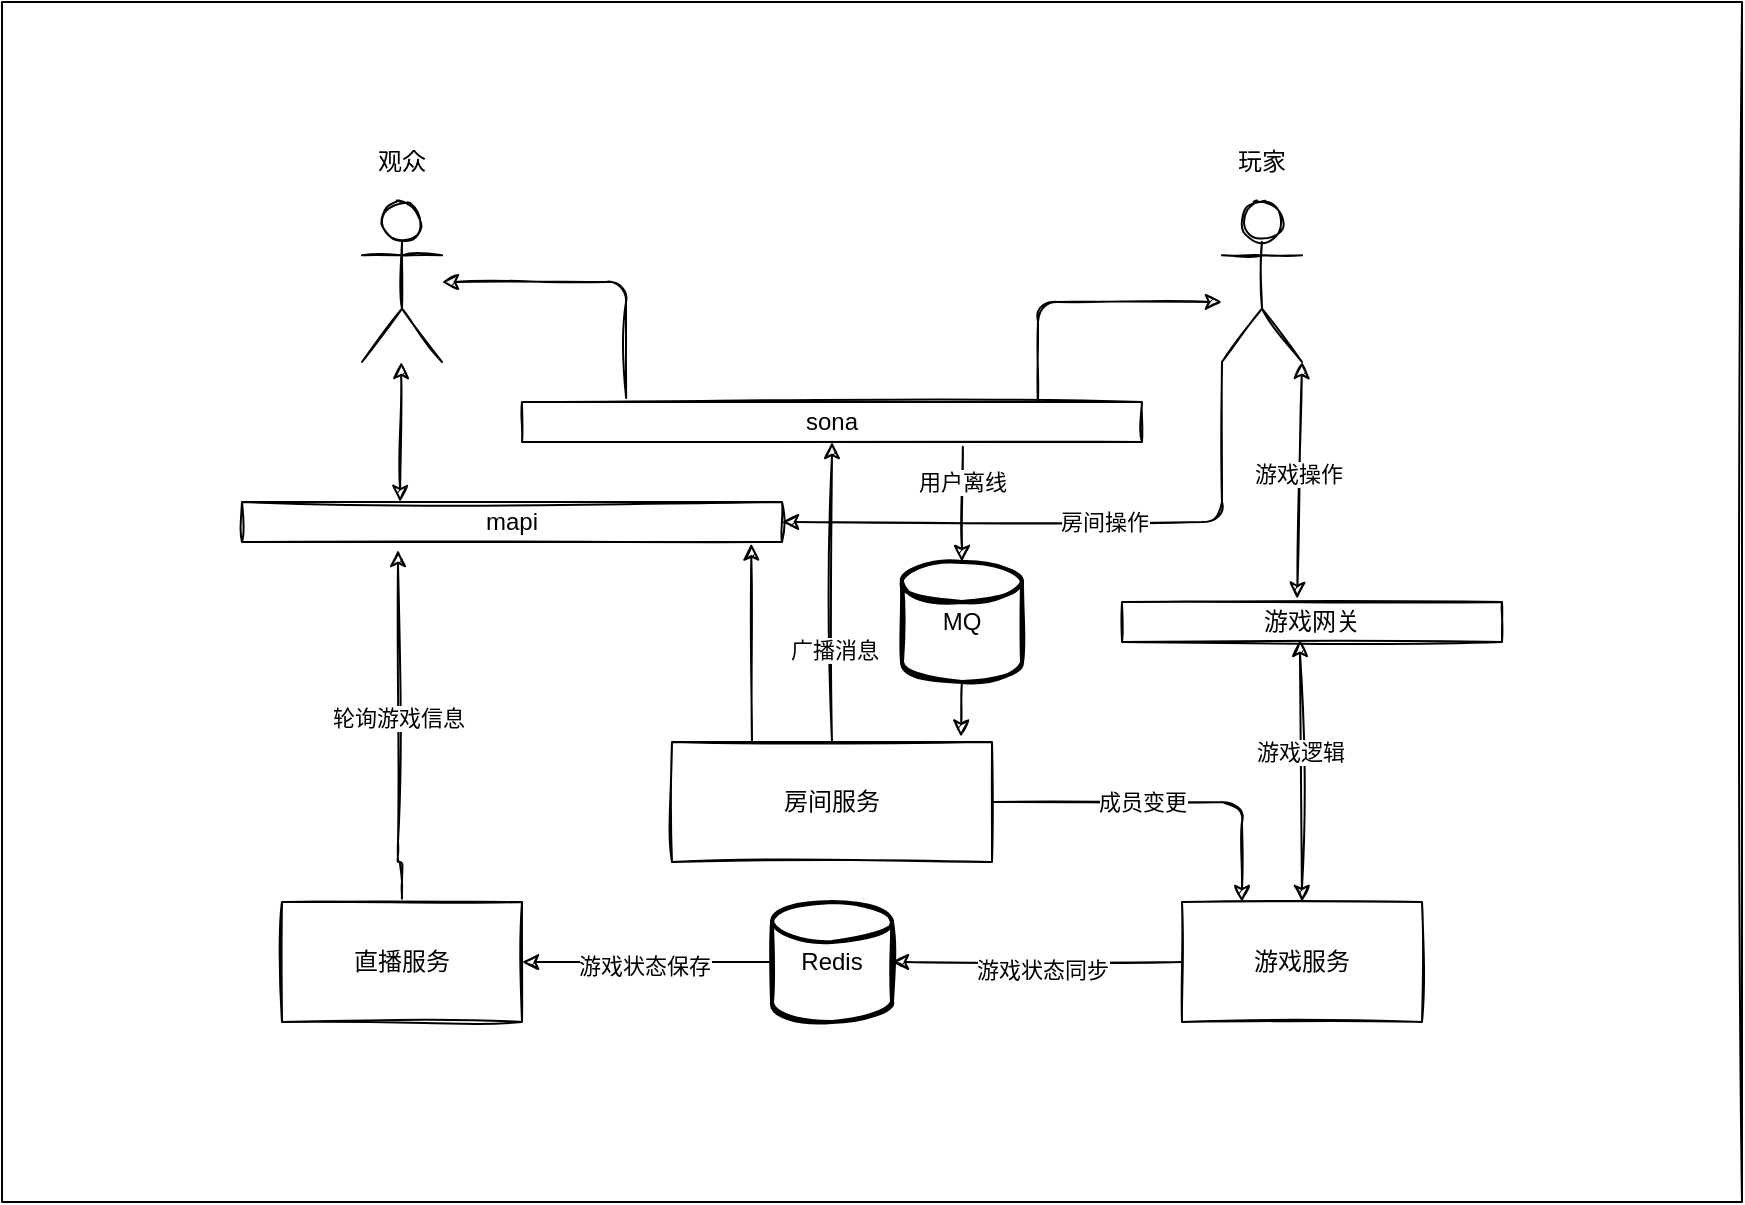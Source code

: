 <mxfile version="14.9.3" type="github">
  <diagram id="C5RBs43oDa-KdzZeNtuy" name="Page-1">
    <mxGraphModel dx="788" dy="1681" grid="1" gridSize="10" guides="1" tooltips="1" connect="1" arrows="1" fold="1" page="1" pageScale="1" pageWidth="827" pageHeight="1169" math="0" shadow="0">
      <root>
        <mxCell id="WIyWlLk6GJQsqaUBKTNV-0" />
        <mxCell id="WIyWlLk6GJQsqaUBKTNV-1" parent="WIyWlLk6GJQsqaUBKTNV-0" />
        <mxCell id="wSIf6lspD1HMRtOKXeUn-1" value="" style="whiteSpace=wrap;html=1;labelBackgroundColor=none;sketch=1;" parent="WIyWlLk6GJQsqaUBKTNV-1" vertex="1">
          <mxGeometry x="50" y="-30" width="870" height="600" as="geometry" />
        </mxCell>
        <mxCell id="wSIf6lspD1HMRtOKXeUn-2" value="mapi" style="whiteSpace=wrap;html=1;arcSize=50;labelBackgroundColor=none;sketch=1;" parent="WIyWlLk6GJQsqaUBKTNV-1" vertex="1">
          <mxGeometry x="170" y="220" width="270" height="20" as="geometry" />
        </mxCell>
        <mxCell id="wSIf6lspD1HMRtOKXeUn-3" value="" style="shape=umlActor;verticalLabelPosition=bottom;verticalAlign=top;html=1;outlineConnect=0;labelBackgroundColor=none;sketch=1;" parent="WIyWlLk6GJQsqaUBKTNV-1" vertex="1">
          <mxGeometry x="230" y="70" width="40" height="80" as="geometry" />
        </mxCell>
        <mxCell id="wSIf6lspD1HMRtOKXeUn-4" value="" style="shape=umlActor;verticalLabelPosition=bottom;verticalAlign=top;html=1;outlineConnect=0;labelBackgroundColor=none;sketch=1;" parent="WIyWlLk6GJQsqaUBKTNV-1" vertex="1">
          <mxGeometry x="660" y="70" width="40" height="80" as="geometry" />
        </mxCell>
        <mxCell id="wSIf6lspD1HMRtOKXeUn-8" value="游戏网关" style="whiteSpace=wrap;html=1;arcSize=50;labelBackgroundColor=none;sketch=1;" parent="WIyWlLk6GJQsqaUBKTNV-1" vertex="1">
          <mxGeometry x="610" y="270" width="190" height="20" as="geometry" />
        </mxCell>
        <mxCell id="wSIf6lspD1HMRtOKXeUn-22" style="edgeStyle=orthogonalEdgeStyle;orthogonalLoop=1;jettySize=auto;html=1;labelBackgroundColor=none;sketch=1;exitX=0.5;exitY=0;exitDx=0;exitDy=0;" parent="WIyWlLk6GJQsqaUBKTNV-1" source="wSIf6lspD1HMRtOKXeUn-9" edge="1">
          <mxGeometry relative="1" as="geometry">
            <Array as="points">
              <mxPoint x="248" y="400" />
            </Array>
            <mxPoint x="248" y="244" as="targetPoint" />
          </mxGeometry>
        </mxCell>
        <mxCell id="wSIf6lspD1HMRtOKXeUn-36" value="轮询游戏信息" style="edgeLabel;html=1;align=center;verticalAlign=middle;resizable=0;points=[];" parent="wSIf6lspD1HMRtOKXeUn-22" vertex="1" connectable="0">
          <mxGeometry x="0.058" relative="1" as="geometry">
            <mxPoint as="offset" />
          </mxGeometry>
        </mxCell>
        <mxCell id="wSIf6lspD1HMRtOKXeUn-9" value="直播服务" style="whiteSpace=wrap;html=1;labelBackgroundColor=none;sketch=1;" parent="WIyWlLk6GJQsqaUBKTNV-1" vertex="1">
          <mxGeometry x="190" y="420" width="120" height="60" as="geometry" />
        </mxCell>
        <mxCell id="wSIf6lspD1HMRtOKXeUn-10" value="游戏服务" style="whiteSpace=wrap;html=1;labelBackgroundColor=none;sketch=1;" parent="WIyWlLk6GJQsqaUBKTNV-1" vertex="1">
          <mxGeometry x="640" y="420" width="120" height="60" as="geometry" />
        </mxCell>
        <mxCell id="wSIf6lspD1HMRtOKXeUn-11" value="房间服务" style="whiteSpace=wrap;html=1;labelBackgroundColor=none;sketch=1;" parent="WIyWlLk6GJQsqaUBKTNV-1" vertex="1">
          <mxGeometry x="385" y="340" width="160" height="60" as="geometry" />
        </mxCell>
        <mxCell id="wSIf6lspD1HMRtOKXeUn-12" value="sona" style="whiteSpace=wrap;html=1;arcSize=50;labelBackgroundColor=none;sketch=1;" parent="WIyWlLk6GJQsqaUBKTNV-1" vertex="1">
          <mxGeometry x="310" y="170" width="310" height="20" as="geometry" />
        </mxCell>
        <mxCell id="wSIf6lspD1HMRtOKXeUn-23" value="" style="endArrow=classic;html=1;exitX=0.832;exitY=0;exitDx=0;exitDy=0;exitPerimeter=0;labelBackgroundColor=none;sketch=1;" parent="WIyWlLk6GJQsqaUBKTNV-1" source="wSIf6lspD1HMRtOKXeUn-12" edge="1">
          <mxGeometry width="50" height="50" relative="1" as="geometry">
            <mxPoint x="480" y="360" as="sourcePoint" />
            <mxPoint x="660" y="120" as="targetPoint" />
            <Array as="points">
              <mxPoint x="568" y="120" />
            </Array>
          </mxGeometry>
        </mxCell>
        <mxCell id="wSIf6lspD1HMRtOKXeUn-24" value="" style="endArrow=classic;html=1;exitX=0.168;exitY=-0.1;exitDx=0;exitDy=0;exitPerimeter=0;labelBackgroundColor=none;sketch=1;" parent="WIyWlLk6GJQsqaUBKTNV-1" source="wSIf6lspD1HMRtOKXeUn-12" target="wSIf6lspD1HMRtOKXeUn-3" edge="1">
          <mxGeometry width="50" height="50" relative="1" as="geometry">
            <mxPoint x="480" y="360" as="sourcePoint" />
            <mxPoint x="530" y="310" as="targetPoint" />
            <Array as="points">
              <mxPoint x="362" y="110" />
            </Array>
          </mxGeometry>
        </mxCell>
        <mxCell id="wSIf6lspD1HMRtOKXeUn-25" value="" style="endArrow=classic;startArrow=classic;html=1;exitX=0.461;exitY=-0.079;exitDx=0;exitDy=0;labelBackgroundColor=none;sketch=1;entryX=1;entryY=1;entryDx=0;entryDy=0;entryPerimeter=0;exitPerimeter=0;" parent="WIyWlLk6GJQsqaUBKTNV-1" source="wSIf6lspD1HMRtOKXeUn-8" target="wSIf6lspD1HMRtOKXeUn-4" edge="1">
          <mxGeometry width="50" height="50" relative="1" as="geometry">
            <mxPoint x="660" y="420" as="sourcePoint" />
            <mxPoint x="710" y="370" as="targetPoint" />
          </mxGeometry>
        </mxCell>
        <mxCell id="wSIf6lspD1HMRtOKXeUn-39" value="游戏操作" style="edgeLabel;html=1;align=center;verticalAlign=middle;resizable=0;points=[];" parent="wSIf6lspD1HMRtOKXeUn-25" vertex="1" connectable="0">
          <mxGeometry x="0.059" y="1" relative="1" as="geometry">
            <mxPoint as="offset" />
          </mxGeometry>
        </mxCell>
        <mxCell id="wSIf6lspD1HMRtOKXeUn-26" value="" style="endArrow=classic;html=1;entryX=0.943;entryY=1.038;entryDx=0;entryDy=0;exitX=0.25;exitY=0;exitDx=0;exitDy=0;labelBackgroundColor=none;sketch=1;entryPerimeter=0;" parent="WIyWlLk6GJQsqaUBKTNV-1" source="wSIf6lspD1HMRtOKXeUn-11" target="wSIf6lspD1HMRtOKXeUn-2" edge="1">
          <mxGeometry width="50" height="50" relative="1" as="geometry">
            <mxPoint x="340" y="380" as="sourcePoint" />
            <mxPoint x="390" y="330" as="targetPoint" />
          </mxGeometry>
        </mxCell>
        <mxCell id="wSIf6lspD1HMRtOKXeUn-27" value="" style="endArrow=classic;html=1;entryX=0.5;entryY=1;entryDx=0;entryDy=0;labelBackgroundColor=none;sketch=1;exitX=0.5;exitY=0;exitDx=0;exitDy=0;" parent="WIyWlLk6GJQsqaUBKTNV-1" source="wSIf6lspD1HMRtOKXeUn-11" target="wSIf6lspD1HMRtOKXeUn-12" edge="1">
          <mxGeometry width="50" height="50" relative="1" as="geometry">
            <mxPoint x="350" y="360" as="sourcePoint" />
            <mxPoint x="400" y="310" as="targetPoint" />
          </mxGeometry>
        </mxCell>
        <mxCell id="wSIf6lspD1HMRtOKXeUn-35" value="广播消息" style="edgeLabel;html=1;align=center;verticalAlign=middle;resizable=0;points=[];" parent="wSIf6lspD1HMRtOKXeUn-27" vertex="1" connectable="0">
          <mxGeometry x="-0.38" y="-1" relative="1" as="geometry">
            <mxPoint as="offset" />
          </mxGeometry>
        </mxCell>
        <mxCell id="wSIf6lspD1HMRtOKXeUn-28" value="" style="endArrow=classic;startArrow=classic;html=1;entryX=0.468;entryY=0.95;entryDx=0;entryDy=0;entryPerimeter=0;exitX=0.5;exitY=0;exitDx=0;exitDy=0;labelBackgroundColor=none;sketch=1;" parent="WIyWlLk6GJQsqaUBKTNV-1" source="wSIf6lspD1HMRtOKXeUn-10" target="wSIf6lspD1HMRtOKXeUn-8" edge="1">
          <mxGeometry width="50" height="50" relative="1" as="geometry">
            <mxPoint x="669.997" y="490" as="sourcePoint" />
            <mxPoint x="674.64" y="360" as="targetPoint" />
          </mxGeometry>
        </mxCell>
        <mxCell id="wSIf6lspD1HMRtOKXeUn-40" value="游戏逻辑" style="edgeLabel;html=1;align=center;verticalAlign=middle;resizable=0;points=[];" parent="wSIf6lspD1HMRtOKXeUn-28" vertex="1" connectable="0">
          <mxGeometry x="0.144" y="1" relative="1" as="geometry">
            <mxPoint as="offset" />
          </mxGeometry>
        </mxCell>
        <mxCell id="wSIf6lspD1HMRtOKXeUn-30" value="观众" style="text;html=1;strokeColor=none;fillColor=none;align=center;verticalAlign=middle;whiteSpace=wrap;labelBackgroundColor=none;sketch=1;" parent="WIyWlLk6GJQsqaUBKTNV-1" vertex="1">
          <mxGeometry x="230" y="40" width="40" height="20" as="geometry" />
        </mxCell>
        <mxCell id="wSIf6lspD1HMRtOKXeUn-31" value="玩家" style="text;html=1;strokeColor=none;fillColor=none;align=center;verticalAlign=middle;whiteSpace=wrap;labelBackgroundColor=none;sketch=1;" parent="WIyWlLk6GJQsqaUBKTNV-1" vertex="1">
          <mxGeometry x="660" y="40" width="40" height="20" as="geometry" />
        </mxCell>
        <mxCell id="wSIf6lspD1HMRtOKXeUn-32" value="" style="endArrow=classic;startArrow=classic;html=1;labelBackgroundColor=none;sketch=1;" parent="WIyWlLk6GJQsqaUBKTNV-1" source="wSIf6lspD1HMRtOKXeUn-3" edge="1">
          <mxGeometry width="50" height="50" relative="1" as="geometry">
            <mxPoint x="100" y="200" as="sourcePoint" />
            <mxPoint x="249" y="220" as="targetPoint" />
            <Array as="points" />
          </mxGeometry>
        </mxCell>
        <mxCell id="wSIf6lspD1HMRtOKXeUn-33" value="" style="endArrow=classic;html=1;labelBackgroundColor=none;exitX=0;exitY=1;exitDx=0;exitDy=0;exitPerimeter=0;entryX=1;entryY=0.5;entryDx=0;entryDy=0;sketch=1;" parent="WIyWlLk6GJQsqaUBKTNV-1" source="wSIf6lspD1HMRtOKXeUn-4" target="wSIf6lspD1HMRtOKXeUn-2" edge="1">
          <mxGeometry width="50" height="50" relative="1" as="geometry">
            <mxPoint x="520" y="290" as="sourcePoint" />
            <mxPoint x="570" y="240" as="targetPoint" />
            <Array as="points">
              <mxPoint x="660" y="230" />
            </Array>
          </mxGeometry>
        </mxCell>
        <mxCell id="0djjBJMDqiegjIo_nZMB-0" value="房间操作" style="edgeLabel;html=1;align=center;verticalAlign=middle;resizable=0;points=[];" vertex="1" connectable="0" parent="wSIf6lspD1HMRtOKXeUn-33">
          <mxGeometry x="-0.073" relative="1" as="geometry">
            <mxPoint as="offset" />
          </mxGeometry>
        </mxCell>
        <mxCell id="wSIf6lspD1HMRtOKXeUn-34" value="" style="endArrow=classic;html=1;entryX=0.25;entryY=0;entryDx=0;entryDy=0;exitX=1;exitY=0.5;exitDx=0;exitDy=0;labelBackgroundColor=none;sketch=1;" parent="WIyWlLk6GJQsqaUBKTNV-1" source="wSIf6lspD1HMRtOKXeUn-11" target="wSIf6lspD1HMRtOKXeUn-10" edge="1">
          <mxGeometry width="50" height="50" relative="1" as="geometry">
            <mxPoint x="440" y="340" as="sourcePoint" />
            <mxPoint x="438.75" y="270" as="targetPoint" />
            <Array as="points">
              <mxPoint x="670" y="370" />
            </Array>
          </mxGeometry>
        </mxCell>
        <mxCell id="wSIf6lspD1HMRtOKXeUn-42" value="成员变更" style="edgeLabel;html=1;align=center;verticalAlign=middle;resizable=0;points=[];" parent="wSIf6lspD1HMRtOKXeUn-34" vertex="1" connectable="0">
          <mxGeometry x="-0.149" relative="1" as="geometry">
            <mxPoint as="offset" />
          </mxGeometry>
        </mxCell>
        <mxCell id="gyCI6OV_vUUa0yC7ruGu-0" value="MQ" style="strokeWidth=2;html=1;shape=mxgraph.flowchart.database;whiteSpace=wrap;sketch=1;" parent="WIyWlLk6GJQsqaUBKTNV-1" vertex="1">
          <mxGeometry x="500" y="250" width="60" height="60" as="geometry" />
        </mxCell>
        <mxCell id="gyCI6OV_vUUa0yC7ruGu-1" value="" style="endArrow=classic;html=1;entryX=0.5;entryY=0;entryDx=0;entryDy=0;entryPerimeter=0;sketch=1;exitX=0.711;exitY=1.117;exitDx=0;exitDy=0;exitPerimeter=0;" parent="WIyWlLk6GJQsqaUBKTNV-1" source="wSIf6lspD1HMRtOKXeUn-12" target="gyCI6OV_vUUa0yC7ruGu-0" edge="1">
          <mxGeometry width="50" height="50" relative="1" as="geometry">
            <mxPoint x="530" y="210" as="sourcePoint" />
            <mxPoint x="500" y="240" as="targetPoint" />
          </mxGeometry>
        </mxCell>
        <mxCell id="0djjBJMDqiegjIo_nZMB-1" value="用户离线" style="edgeLabel;html=1;align=center;verticalAlign=middle;resizable=0;points=[];" vertex="1" connectable="0" parent="gyCI6OV_vUUa0yC7ruGu-1">
          <mxGeometry x="-0.406" y="-1" relative="1" as="geometry">
            <mxPoint as="offset" />
          </mxGeometry>
        </mxCell>
        <mxCell id="gyCI6OV_vUUa0yC7ruGu-2" value="" style="endArrow=classic;html=1;exitX=0.5;exitY=1;exitDx=0;exitDy=0;exitPerimeter=0;entryX=0.903;entryY=-0.044;entryDx=0;entryDy=0;entryPerimeter=0;sketch=1;" parent="WIyWlLk6GJQsqaUBKTNV-1" source="gyCI6OV_vUUa0yC7ruGu-0" target="wSIf6lspD1HMRtOKXeUn-11" edge="1">
          <mxGeometry width="50" height="50" relative="1" as="geometry">
            <mxPoint x="520" y="390" as="sourcePoint" />
            <mxPoint x="570" y="340" as="targetPoint" />
          </mxGeometry>
        </mxCell>
        <mxCell id="gyCI6OV_vUUa0yC7ruGu-4" value="Redis" style="strokeWidth=2;html=1;shape=mxgraph.flowchart.database;whiteSpace=wrap;sketch=1;" parent="WIyWlLk6GJQsqaUBKTNV-1" vertex="1">
          <mxGeometry x="435" y="420" width="60" height="60" as="geometry" />
        </mxCell>
        <mxCell id="gyCI6OV_vUUa0yC7ruGu-5" value="" style="endArrow=classic;html=1;exitX=0;exitY=0.5;exitDx=0;exitDy=0;exitPerimeter=0;entryX=1;entryY=0.5;entryDx=0;entryDy=0;sketch=1;" parent="WIyWlLk6GJQsqaUBKTNV-1" source="gyCI6OV_vUUa0yC7ruGu-4" target="wSIf6lspD1HMRtOKXeUn-9" edge="1">
          <mxGeometry width="50" height="50" relative="1" as="geometry">
            <mxPoint x="330" y="490" as="sourcePoint" />
            <mxPoint x="380" y="440" as="targetPoint" />
          </mxGeometry>
        </mxCell>
        <mxCell id="gyCI6OV_vUUa0yC7ruGu-9" value="游戏状态保存" style="edgeLabel;html=1;align=center;verticalAlign=middle;resizable=0;points=[];" parent="gyCI6OV_vUUa0yC7ruGu-5" vertex="1" connectable="0">
          <mxGeometry x="0.021" y="2" relative="1" as="geometry">
            <mxPoint as="offset" />
          </mxGeometry>
        </mxCell>
        <mxCell id="gyCI6OV_vUUa0yC7ruGu-6" value="" style="endArrow=classic;html=1;exitX=0;exitY=0.5;exitDx=0;exitDy=0;entryX=1;entryY=0.5;entryDx=0;entryDy=0;entryPerimeter=0;sketch=1;" parent="WIyWlLk6GJQsqaUBKTNV-1" source="wSIf6lspD1HMRtOKXeUn-10" target="gyCI6OV_vUUa0yC7ruGu-4" edge="1">
          <mxGeometry width="50" height="50" relative="1" as="geometry">
            <mxPoint x="635" y="470" as="sourcePoint" />
            <mxPoint x="510" y="450" as="targetPoint" />
          </mxGeometry>
        </mxCell>
        <mxCell id="gyCI6OV_vUUa0yC7ruGu-8" value="游戏状态同步" style="edgeLabel;html=1;align=center;verticalAlign=middle;resizable=0;points=[];" parent="gyCI6OV_vUUa0yC7ruGu-6" vertex="1" connectable="0">
          <mxGeometry x="-0.032" y="4" relative="1" as="geometry">
            <mxPoint as="offset" />
          </mxGeometry>
        </mxCell>
      </root>
    </mxGraphModel>
  </diagram>
</mxfile>
